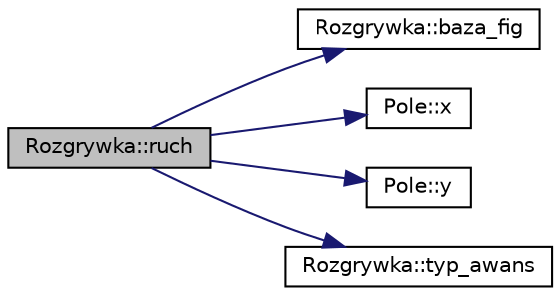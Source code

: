 digraph G
{
  edge [fontname="Helvetica",fontsize="10",labelfontname="Helvetica",labelfontsize="10"];
  node [fontname="Helvetica",fontsize="10",shape=record];
  rankdir="LR";
  Node1 [label="Rozgrywka::ruch",height=0.2,width=0.4,color="black", fillcolor="grey75", style="filled" fontcolor="black"];
  Node1 -> Node2 [color="midnightblue",fontsize="10",style="solid"];
  Node2 [label="Rozgrywka::baza_fig",height=0.2,width=0.4,color="black", fillcolor="white", style="filled",URL="$class_rozgrywka.html#abfd6a95d3288f6756092a3fd1f48caea"];
  Node1 -> Node3 [color="midnightblue",fontsize="10",style="solid"];
  Node3 [label="Pole::x",height=0.2,width=0.4,color="black", fillcolor="white", style="filled",URL="$class_pole.html#a98c066edfecd654b32bb8de07ad5e881"];
  Node1 -> Node4 [color="midnightblue",fontsize="10",style="solid"];
  Node4 [label="Pole::y",height=0.2,width=0.4,color="black", fillcolor="white", style="filled",URL="$class_pole.html#ae4c64d84a6102c61466f528ba4c23a15"];
  Node1 -> Node5 [color="midnightblue",fontsize="10",style="solid"];
  Node5 [label="Rozgrywka::typ_awans",height=0.2,width=0.4,color="black", fillcolor="white", style="filled",URL="$class_rozgrywka.html#a77dd365868aa43addd6b509a1984fa6c"];
}
